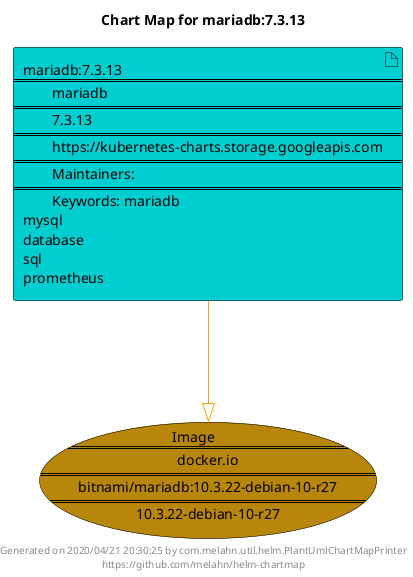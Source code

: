 @startuml
skinparam linetype ortho
skinparam backgroundColor white
skinparam usecaseBorderColor black
skinparam usecaseArrowColor LightSlateGray
skinparam artifactBorderColor black
skinparam artifactArrowColor LightSlateGray

title Chart Map for mariadb:7.3.13

'There is one referenced Helm Chart
artifact "mariadb:7.3.13\n====\n\tmariadb\n====\n\t7.3.13\n====\n\thttps://kubernetes-charts.storage.googleapis.com\n====\n\tMaintainers: \n====\n\tKeywords: mariadb\nmysql\ndatabase\nsql\nprometheus" as mariadb_7_3_13 #DarkTurquoise

'There is one referenced Docker Image
usecase "Image\n====\n\tdocker.io\n====\n\tbitnami/mariadb:10.3.22-debian-10-r27\n====\n\t10.3.22-debian-10-r27" as docker_io_bitnami_mariadb_10_3_22_debian_10_r27 #DarkGoldenRod

'Chart Dependencies
mariadb_7_3_13--[#orange]-|>docker_io_bitnami_mariadb_10_3_22_debian_10_r27

center footer Generated on 2020/04/21 20:30:25 by com.melahn.util.helm.PlantUmlChartMapPrinter\nhttps://github.com/melahn/helm-chartmap
@enduml
